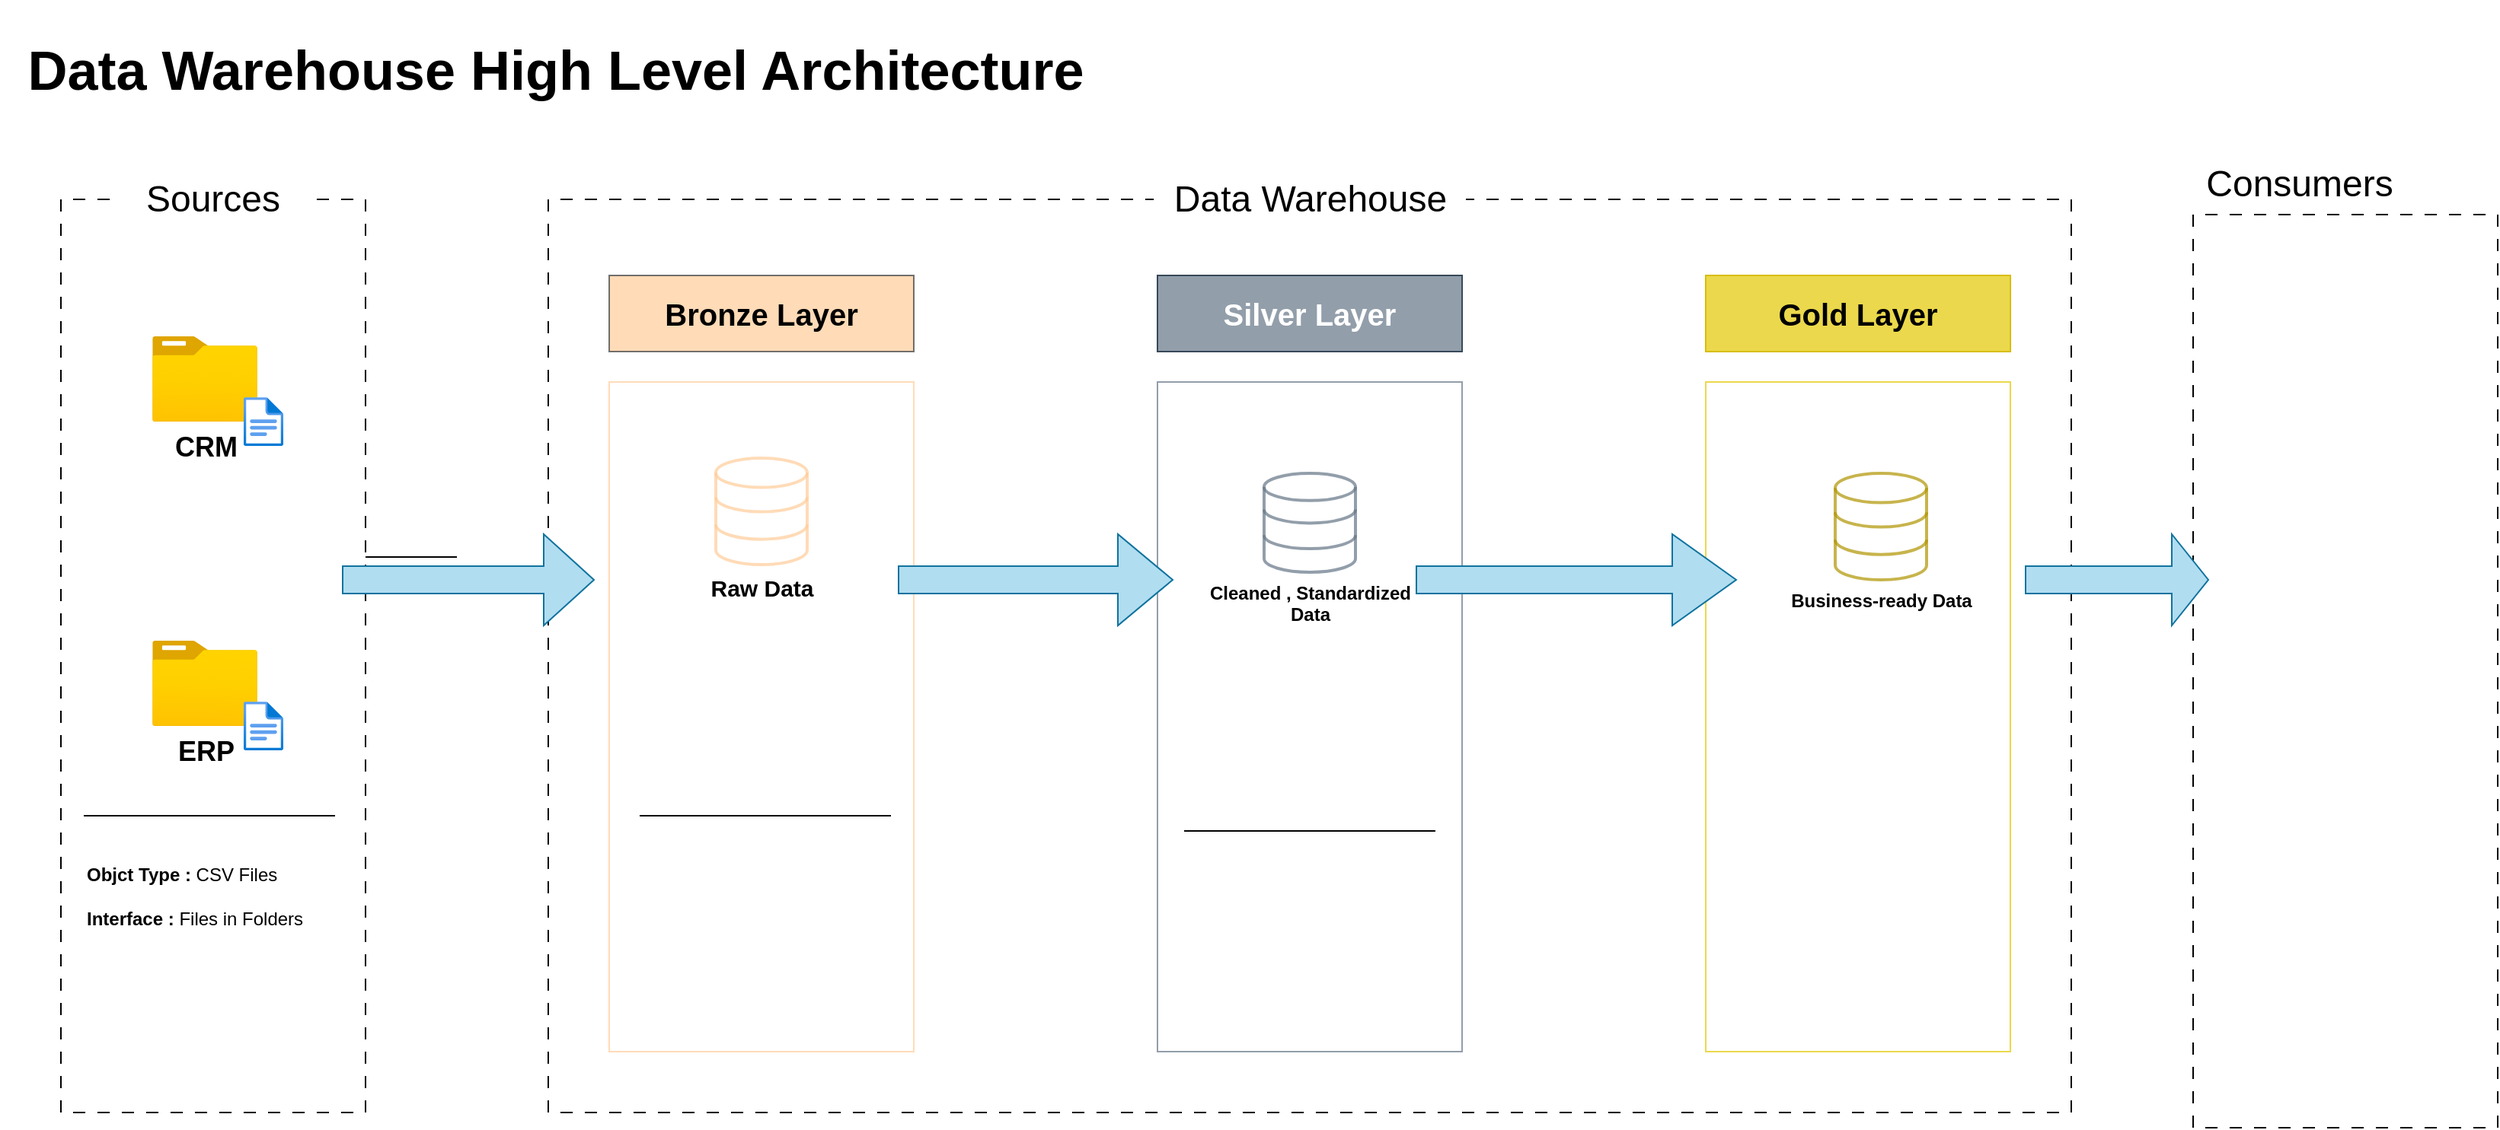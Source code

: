 <mxfile version="28.1.2">
  <diagram name="Page-1" id="oHV7pPJLthD0lcwlKdYg">
    <mxGraphModel dx="1152" dy="3894" grid="1" gridSize="10" guides="1" tooltips="1" connect="1" arrows="1" fold="1" page="1" pageScale="1" pageWidth="850" pageHeight="1100" math="0" shadow="0">
      <root>
        <mxCell id="0" />
        <mxCell id="1" parent="0" />
        <mxCell id="YCqD-SZ8sVE3hZoCr7oi-2" value="&lt;h1&gt;Data Warehouse High Level Architecture&lt;/h1&gt;" style="text;html=1;align=center;verticalAlign=middle;whiteSpace=wrap;rounded=0;fontSize=18;labelBackgroundColor=none;" vertex="1" parent="1">
          <mxGeometry x="-840" y="-2180" width="730" height="30" as="geometry" />
        </mxCell>
        <mxCell id="YCqD-SZ8sVE3hZoCr7oi-4" value="" style="rounded=0;whiteSpace=wrap;html=1;direction=south;fillColor=none;dashed=1;dashPattern=8 8;labelBackgroundColor=none;glass=0;" vertex="1" parent="1">
          <mxGeometry x="-800" y="-2080" width="200" height="600" as="geometry" />
        </mxCell>
        <mxCell id="YCqD-SZ8sVE3hZoCr7oi-5" value="&lt;font style=&quot;font-size: 24px;&quot;&gt;Sources&lt;/font&gt;" style="rounded=0;whiteSpace=wrap;html=1;labelBackgroundColor=none;fillColor=default;strokeColor=none;" vertex="1" parent="1">
          <mxGeometry x="-760" y="-2090" width="120" height="20" as="geometry" />
        </mxCell>
        <mxCell id="YCqD-SZ8sVE3hZoCr7oi-7" value="" style="rounded=0;whiteSpace=wrap;html=1;direction=south;fillColor=none;dashed=1;dashPattern=8 8;labelBackgroundColor=none;" vertex="1" parent="1">
          <mxGeometry x="-480" y="-2080" width="1000" height="600" as="geometry" />
        </mxCell>
        <mxCell id="YCqD-SZ8sVE3hZoCr7oi-8" value="&lt;font style=&quot;font-size: 24px;&quot;&gt;Data Warehouse&lt;/font&gt;" style="rounded=0;whiteSpace=wrap;html=1;labelBackgroundColor=none;fillColor=default;strokeColor=none;" vertex="1" parent="1">
          <mxGeometry x="-82.5" y="-2110" width="205" height="60" as="geometry" />
        </mxCell>
        <mxCell id="YCqD-SZ8sVE3hZoCr7oi-9" value="" style="rounded=0;whiteSpace=wrap;html=1;direction=south;fillColor=none;dashed=1;dashPattern=8 8;labelBackgroundColor=none;" vertex="1" parent="1">
          <mxGeometry x="600" y="-2070" width="200" height="600" as="geometry" />
        </mxCell>
        <mxCell id="YCqD-SZ8sVE3hZoCr7oi-10" value="&lt;font style=&quot;font-size: 24px;&quot;&gt;Consumers&lt;/font&gt;" style="rounded=0;whiteSpace=wrap;html=1;labelBackgroundColor=none;fillColor=default;strokeColor=none;" vertex="1" parent="1">
          <mxGeometry x="610" y="-2100" width="120" height="20" as="geometry" />
        </mxCell>
        <mxCell id="YCqD-SZ8sVE3hZoCr7oi-19" value="" style="group;fontStyle=1;fillColor=none;" vertex="1" connectable="0" parent="1">
          <mxGeometry x="-440" y="-2030" width="200" height="510" as="geometry" />
        </mxCell>
        <mxCell id="YCqD-SZ8sVE3hZoCr7oi-12" value="&lt;font style=&quot;font-size: 20px;&quot;&gt;&lt;b&gt;Bronze Layer&lt;/b&gt;&lt;/font&gt;" style="rounded=0;whiteSpace=wrap;html=1;fillColor=#FFCC99;strokeColor=#36393D;opacity=70;" vertex="1" parent="YCqD-SZ8sVE3hZoCr7oi-19">
          <mxGeometry width="200" height="50" as="geometry" />
        </mxCell>
        <mxCell id="YCqD-SZ8sVE3hZoCr7oi-13" value="" style="rounded=0;whiteSpace=wrap;html=1;fillColor=none;strokeColor=#FFCC99;opacity=70;" vertex="1" parent="YCqD-SZ8sVE3hZoCr7oi-19">
          <mxGeometry y="70" width="200" height="440" as="geometry" />
        </mxCell>
        <mxCell id="YCqD-SZ8sVE3hZoCr7oi-38" value="&lt;font style=&quot;color: rgb(0, 0, 0); font-size: 15px;&quot;&gt;&lt;b style=&quot;background-color: rgb(255, 255, 255);&quot;&gt;Raw Data&lt;/b&gt;&lt;/font&gt;" style="html=1;verticalLabelPosition=bottom;align=center;labelBackgroundColor=#ffffff;verticalAlign=top;strokeWidth=2;strokeColor=#FFCC99;shadow=0;dashed=0;shape=mxgraph.ios7.icons.data;opacity=70;" vertex="1" parent="YCqD-SZ8sVE3hZoCr7oi-19">
          <mxGeometry x="70" y="120" width="60" height="70" as="geometry" />
        </mxCell>
        <mxCell id="YCqD-SZ8sVE3hZoCr7oi-20" value="" style="group;fillColor=none;fontColor=#000000;strokeColor=#B09500;container=0;" vertex="1" connectable="0" parent="1">
          <mxGeometry x="280" y="-2030" width="200" height="50" as="geometry" />
        </mxCell>
        <mxCell id="YCqD-SZ8sVE3hZoCr7oi-23" value="" style="group;fillColor=none;fontColor=#ffffff;strokeColor=#314354;container=0;" vertex="1" connectable="0" parent="1">
          <mxGeometry x="-80" y="-2030" width="200" height="50" as="geometry" />
        </mxCell>
        <mxCell id="YCqD-SZ8sVE3hZoCr7oi-24" value="&lt;font style=&quot;font-size: 20px;&quot;&gt;&lt;b&gt;Silver Layer&lt;/b&gt;&lt;/font&gt;" style="rounded=0;whiteSpace=wrap;html=1;fillColor=#647687;strokeColor=#314354;opacity=70;fontColor=#ffffff;" vertex="1" parent="1">
          <mxGeometry x="-80" y="-2030" width="200" height="50" as="geometry" />
        </mxCell>
        <mxCell id="YCqD-SZ8sVE3hZoCr7oi-25" value="" style="rounded=0;whiteSpace=wrap;html=1;fillColor=none;strokeColor=#647687;opacity=70;" vertex="1" parent="1">
          <mxGeometry x="-80" y="-1960" width="200" height="440" as="geometry" />
        </mxCell>
        <mxCell id="YCqD-SZ8sVE3hZoCr7oi-21" value="&lt;font style=&quot;font-size: 20px;&quot;&gt;&lt;b&gt;Gold Layer&lt;/b&gt;&lt;/font&gt;" style="rounded=0;whiteSpace=wrap;html=1;fillColor=#E3C800;strokeColor=#E3C800;opacity=70;fontColor=#000000;" vertex="1" parent="1">
          <mxGeometry x="280" y="-2030" width="200" height="50" as="geometry" />
        </mxCell>
        <mxCell id="YCqD-SZ8sVE3hZoCr7oi-22" value="" style="rounded=0;whiteSpace=wrap;html=1;fillColor=none;strokeColor=#E3C800;opacity=70;" vertex="1" parent="1">
          <mxGeometry x="280" y="-1960" width="200" height="440" as="geometry" />
        </mxCell>
        <mxCell id="YCqD-SZ8sVE3hZoCr7oi-28" value="" style="group" vertex="1" connectable="0" parent="1">
          <mxGeometry x="-740" y="-1990" width="73" height="72.04" as="geometry" />
        </mxCell>
        <mxCell id="YCqD-SZ8sVE3hZoCr7oi-26" value="&lt;b&gt;&lt;font style=&quot;font-size: 18px;&quot;&gt;CRM&lt;/font&gt;&lt;/b&gt;" style="image;aspect=fixed;html=1;points=[];align=center;fontSize=12;image=img/lib/azure2/general/Folder_Blank.svg;" vertex="1" parent="YCqD-SZ8sVE3hZoCr7oi-28">
          <mxGeometry width="69" height="56.0" as="geometry" />
        </mxCell>
        <mxCell id="YCqD-SZ8sVE3hZoCr7oi-27" value="" style="image;aspect=fixed;html=1;points=[];align=center;fontSize=12;image=img/lib/azure2/general/File.svg;" vertex="1" parent="YCqD-SZ8sVE3hZoCr7oi-28">
          <mxGeometry x="60" y="40" width="26" height="32.04" as="geometry" />
        </mxCell>
        <mxCell id="YCqD-SZ8sVE3hZoCr7oi-31" value="" style="group" vertex="1" connectable="0" parent="1">
          <mxGeometry x="-740" y="-1790" width="73" height="72.04" as="geometry" />
        </mxCell>
        <mxCell id="YCqD-SZ8sVE3hZoCr7oi-32" value="&lt;b&gt;&lt;font style=&quot;font-size: 18px;&quot;&gt;ERP&lt;/font&gt;&lt;/b&gt;" style="image;aspect=fixed;html=1;points=[];align=center;fontSize=12;image=img/lib/azure2/general/Folder_Blank.svg;" vertex="1" parent="YCqD-SZ8sVE3hZoCr7oi-31">
          <mxGeometry width="69" height="56.0" as="geometry" />
        </mxCell>
        <mxCell id="YCqD-SZ8sVE3hZoCr7oi-33" value="" style="image;aspect=fixed;html=1;points=[];align=center;fontSize=12;image=img/lib/azure2/general/File.svg;" vertex="1" parent="YCqD-SZ8sVE3hZoCr7oi-31">
          <mxGeometry x="60" y="40" width="26" height="32.04" as="geometry" />
        </mxCell>
        <mxCell id="YCqD-SZ8sVE3hZoCr7oi-37" value="&lt;b&gt;Objct Type :&lt;/b&gt; CSV Files&lt;div&gt;&lt;br&gt;&lt;/div&gt;&lt;div&gt;&lt;b&gt;Interface :&lt;/b&gt; Files in Folders&lt;/div&gt;" style="text;html=1;align=left;verticalAlign=middle;whiteSpace=wrap;rounded=0;" vertex="1" parent="1">
          <mxGeometry x="-785" y="-1650" width="170" height="55" as="geometry" />
        </mxCell>
        <mxCell id="YCqD-SZ8sVE3hZoCr7oi-39" value="&lt;b&gt;Business-ready Data&lt;/b&gt;" style="html=1;verticalLabelPosition=bottom;align=center;labelBackgroundColor=#ffffff;verticalAlign=top;strokeWidth=2;strokeColor=#B09500;shadow=0;dashed=0;shape=mxgraph.ios7.icons.data;opacity=70;fillColor=none;fontColor=#000000;" vertex="1" parent="1">
          <mxGeometry x="365" y="-1900" width="60" height="70" as="geometry" />
        </mxCell>
        <mxCell id="YCqD-SZ8sVE3hZoCr7oi-40" value="&lt;b&gt;Cleaned , Standardized&lt;/b&gt;&lt;div&gt;&lt;b&gt;Data&lt;/b&gt;&lt;/div&gt;" style="html=1;verticalLabelPosition=bottom;align=center;labelBackgroundColor=#ffffff;verticalAlign=top;strokeWidth=2;strokeColor=#647687;shadow=0;dashed=0;shape=mxgraph.ios7.icons.data;opacity=70;" vertex="1" parent="1">
          <mxGeometry x="-10" y="-1900" width="60" height="65" as="geometry" />
        </mxCell>
        <mxCell id="YCqD-SZ8sVE3hZoCr7oi-54" value="" style="shape=singleArrow;whiteSpace=wrap;html=1;fillColor=#b1ddf0;strokeColor=#10739e;" vertex="1" parent="1">
          <mxGeometry x="-615" y="-1860" width="165" height="60" as="geometry" />
        </mxCell>
        <mxCell id="YCqD-SZ8sVE3hZoCr7oi-56" value="" style="shape=singleArrow;whiteSpace=wrap;html=1;fillColor=#b1ddf0;strokeColor=#10739e;" vertex="1" parent="1">
          <mxGeometry x="90" y="-1860" width="210" height="60" as="geometry" />
        </mxCell>
        <mxCell id="YCqD-SZ8sVE3hZoCr7oi-57" value="" style="shape=singleArrow;whiteSpace=wrap;html=1;fillColor=#b1ddf0;strokeColor=#10739e;" vertex="1" parent="1">
          <mxGeometry x="-250" y="-1860" width="180" height="60" as="geometry" />
        </mxCell>
        <mxCell id="YCqD-SZ8sVE3hZoCr7oi-59" value="" style="shape=singleArrow;whiteSpace=wrap;html=1;fillColor=#b1ddf0;strokeColor=#10739e;" vertex="1" parent="1">
          <mxGeometry x="490" y="-1860" width="120" height="60" as="geometry" />
        </mxCell>
        <mxCell id="YCqD-SZ8sVE3hZoCr7oi-60" value="" style="line;strokeWidth=1;rotatable=0;dashed=0;labelPosition=right;align=left;verticalAlign=middle;spacingTop=0;spacingLeft=6;points=[];portConstraint=eastwest;" vertex="1" parent="1">
          <mxGeometry x="-600" y="-1850" width="60" height="10" as="geometry" />
        </mxCell>
        <mxCell id="YCqD-SZ8sVE3hZoCr7oi-61" value="" style="line;strokeWidth=1;rotatable=0;dashed=0;labelPosition=right;align=left;verticalAlign=middle;spacingTop=0;spacingLeft=6;points=[];portConstraint=eastwest;" vertex="1" parent="1">
          <mxGeometry x="-785" y="-1680" width="165" height="10" as="geometry" />
        </mxCell>
        <mxCell id="YCqD-SZ8sVE3hZoCr7oi-62" value="" style="line;strokeWidth=1;rotatable=0;dashed=0;labelPosition=right;align=left;verticalAlign=middle;spacingTop=0;spacingLeft=6;points=[];portConstraint=eastwest;" vertex="1" parent="1">
          <mxGeometry x="-420" y="-1680" width="165" height="10" as="geometry" />
        </mxCell>
        <mxCell id="YCqD-SZ8sVE3hZoCr7oi-63" value="" style="line;strokeWidth=1;rotatable=0;dashed=0;labelPosition=right;align=left;verticalAlign=middle;spacingTop=0;spacingLeft=6;points=[];portConstraint=eastwest;" vertex="1" parent="1">
          <mxGeometry x="-62.5" y="-1670" width="165" height="10" as="geometry" />
        </mxCell>
      </root>
    </mxGraphModel>
  </diagram>
</mxfile>
